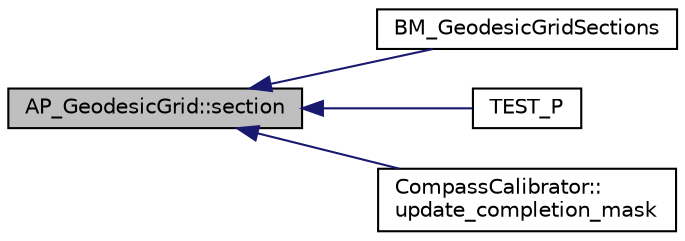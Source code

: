 digraph "AP_GeodesicGrid::section"
{
 // INTERACTIVE_SVG=YES
  edge [fontname="Helvetica",fontsize="10",labelfontname="Helvetica",labelfontsize="10"];
  node [fontname="Helvetica",fontsize="10",shape=record];
  rankdir="LR";
  Node1 [label="AP_GeodesicGrid::section",height=0.2,width=0.4,color="black", fillcolor="grey75", style="filled", fontcolor="black"];
  Node1 -> Node2 [dir="back",color="midnightblue",fontsize="10",style="solid",fontname="Helvetica"];
  Node2 [label="BM_GeodesicGridSections",height=0.2,width=0.4,color="black", fillcolor="white", style="filled",URL="$benchmark__geodesic__grid_8cpp.html#a280674e106a39ba83054a9eef90618ab"];
  Node1 -> Node3 [dir="back",color="midnightblue",fontsize="10",style="solid",fontname="Helvetica"];
  Node3 [label="TEST_P",height=0.2,width=0.4,color="black", fillcolor="white", style="filled",URL="$test__geodesic__grid_8cpp.html#a375d5d9de8bbd8679823f2f88ef1376a"];
  Node1 -> Node4 [dir="back",color="midnightblue",fontsize="10",style="solid",fontname="Helvetica"];
  Node4 [label="CompassCalibrator::\lupdate_completion_mask",height=0.2,width=0.4,color="black", fillcolor="white", style="filled",URL="$classCompassCalibrator.html#a435f74eae8c91908b68c2df04a173dd1"];
}
